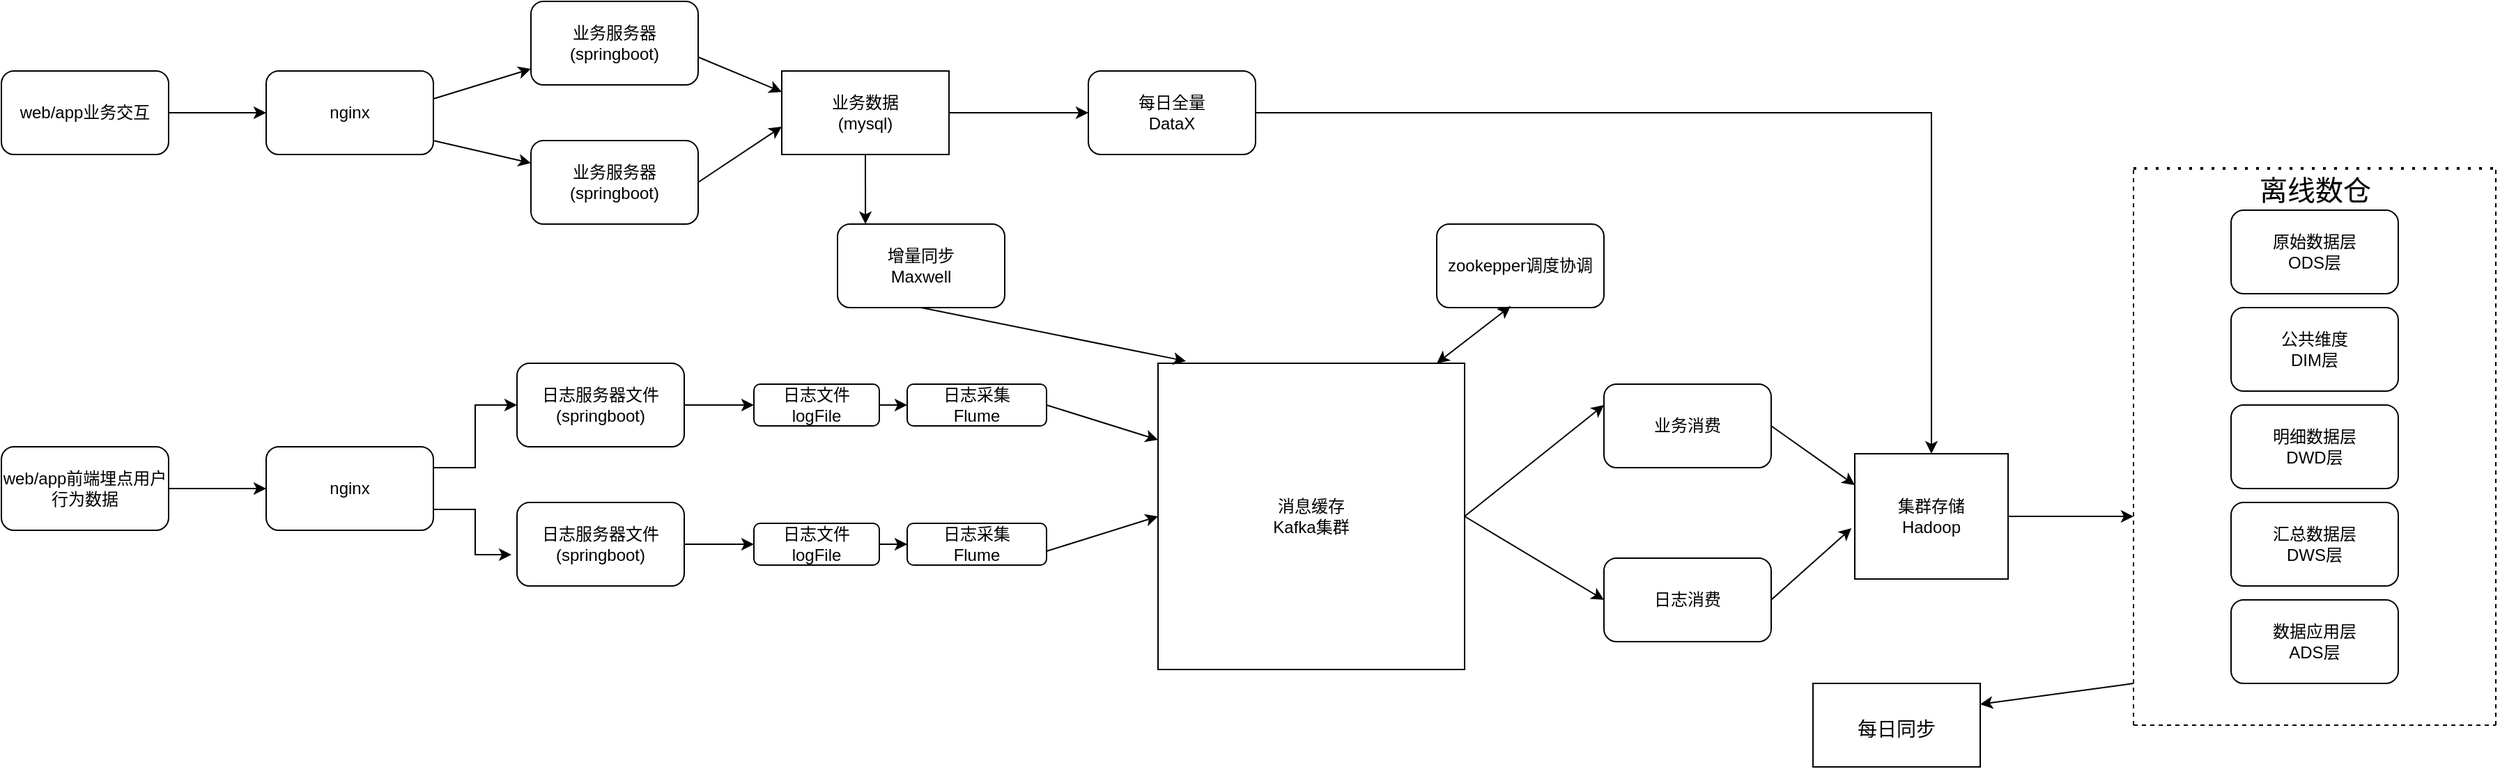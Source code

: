 <mxfile version="20.2.3" type="github">
  <diagram id="mUF7Dhoywo7Pxl9o-WP5" name="第 1 页">
    <mxGraphModel dx="1384" dy="921" grid="1" gridSize="10" guides="1" tooltips="1" connect="1" arrows="1" fold="1" page="1" pageScale="1" pageWidth="1920" pageHeight="1200" math="0" shadow="0">
      <root>
        <mxCell id="0" />
        <mxCell id="1" parent="0" />
        <mxCell id="dPiE7eh1zPIa-c6Ro65R-3" style="edgeStyle=orthogonalEdgeStyle;rounded=0;orthogonalLoop=1;jettySize=auto;html=1;exitX=1;exitY=0.5;exitDx=0;exitDy=0;" edge="1" parent="1" source="dPiE7eh1zPIa-c6Ro65R-1">
          <mxGeometry relative="1" as="geometry">
            <mxPoint x="250" y="110" as="targetPoint" />
          </mxGeometry>
        </mxCell>
        <mxCell id="dPiE7eh1zPIa-c6Ro65R-1" value="web/app业务交互" style="rounded=1;whiteSpace=wrap;html=1;" vertex="1" parent="1">
          <mxGeometry x="60" y="80" width="120" height="60" as="geometry" />
        </mxCell>
        <mxCell id="dPiE7eh1zPIa-c6Ro65R-4" value="nginx" style="rounded=1;whiteSpace=wrap;html=1;" vertex="1" parent="1">
          <mxGeometry x="250" y="80" width="120" height="60" as="geometry" />
        </mxCell>
        <mxCell id="dPiE7eh1zPIa-c6Ro65R-6" value="" style="endArrow=classic;html=1;rounded=0;" edge="1" parent="1" target="dPiE7eh1zPIa-c6Ro65R-9">
          <mxGeometry width="50" height="50" relative="1" as="geometry">
            <mxPoint x="370" y="100" as="sourcePoint" />
            <mxPoint x="440" y="70" as="targetPoint" />
          </mxGeometry>
        </mxCell>
        <mxCell id="dPiE7eh1zPIa-c6Ro65R-7" value="" style="endArrow=classic;html=1;rounded=0;" edge="1" parent="1" target="dPiE7eh1zPIa-c6Ro65R-8">
          <mxGeometry width="50" height="50" relative="1" as="geometry">
            <mxPoint x="370" y="130" as="sourcePoint" />
            <mxPoint x="440" y="150" as="targetPoint" />
          </mxGeometry>
        </mxCell>
        <mxCell id="dPiE7eh1zPIa-c6Ro65R-8" value="业务服务器&lt;br&gt;(springboot)" style="rounded=1;whiteSpace=wrap;html=1;" vertex="1" parent="1">
          <mxGeometry x="440" y="130" width="120" height="60" as="geometry" />
        </mxCell>
        <mxCell id="dPiE7eh1zPIa-c6Ro65R-9" value="业务服务器&lt;br&gt;(springboot)" style="rounded=1;whiteSpace=wrap;html=1;" vertex="1" parent="1">
          <mxGeometry x="440" y="30" width="120" height="60" as="geometry" />
        </mxCell>
        <mxCell id="dPiE7eh1zPIa-c6Ro65R-16" style="edgeStyle=orthogonalEdgeStyle;rounded=0;orthogonalLoop=1;jettySize=auto;html=1;exitX=1;exitY=0.5;exitDx=0;exitDy=0;entryX=0;entryY=0.5;entryDx=0;entryDy=0;" edge="1" parent="1" source="dPiE7eh1zPIa-c6Ro65R-10" target="dPiE7eh1zPIa-c6Ro65R-15">
          <mxGeometry relative="1" as="geometry" />
        </mxCell>
        <mxCell id="dPiE7eh1zPIa-c6Ro65R-10" value="业务数据&lt;br&gt;(mysql)" style="rounded=0;whiteSpace=wrap;html=1;" vertex="1" parent="1">
          <mxGeometry x="620" y="80" width="120" height="60" as="geometry" />
        </mxCell>
        <mxCell id="dPiE7eh1zPIa-c6Ro65R-13" value="" style="endArrow=classic;html=1;rounded=0;exitX=1;exitY=0.5;exitDx=0;exitDy=0;" edge="1" parent="1" source="dPiE7eh1zPIa-c6Ro65R-8">
          <mxGeometry width="50" height="50" relative="1" as="geometry">
            <mxPoint x="570" y="170" as="sourcePoint" />
            <mxPoint x="620" y="120" as="targetPoint" />
          </mxGeometry>
        </mxCell>
        <mxCell id="dPiE7eh1zPIa-c6Ro65R-14" value="" style="endArrow=classic;html=1;rounded=0;entryX=0;entryY=0.25;entryDx=0;entryDy=0;" edge="1" parent="1" target="dPiE7eh1zPIa-c6Ro65R-10">
          <mxGeometry width="50" height="50" relative="1" as="geometry">
            <mxPoint x="560" y="70" as="sourcePoint" />
            <mxPoint x="610" y="20" as="targetPoint" />
          </mxGeometry>
        </mxCell>
        <mxCell id="dPiE7eh1zPIa-c6Ro65R-54" style="edgeStyle=orthogonalEdgeStyle;rounded=0;orthogonalLoop=1;jettySize=auto;html=1;exitX=1;exitY=0.5;exitDx=0;exitDy=0;entryX=0.5;entryY=0;entryDx=0;entryDy=0;" edge="1" parent="1" source="dPiE7eh1zPIa-c6Ro65R-15" target="dPiE7eh1zPIa-c6Ro65R-42">
          <mxGeometry relative="1" as="geometry" />
        </mxCell>
        <mxCell id="dPiE7eh1zPIa-c6Ro65R-15" value="每日全量&lt;br&gt;DataX" style="rounded=1;whiteSpace=wrap;html=1;" vertex="1" parent="1">
          <mxGeometry x="840" y="80" width="120" height="60" as="geometry" />
        </mxCell>
        <mxCell id="dPiE7eh1zPIa-c6Ro65R-19" style="edgeStyle=orthogonalEdgeStyle;rounded=0;orthogonalLoop=1;jettySize=auto;html=1;exitX=1;exitY=0.5;exitDx=0;exitDy=0;entryX=0;entryY=0.5;entryDx=0;entryDy=0;" edge="1" parent="1" source="dPiE7eh1zPIa-c6Ro65R-17" target="dPiE7eh1zPIa-c6Ro65R-18">
          <mxGeometry relative="1" as="geometry" />
        </mxCell>
        <mxCell id="dPiE7eh1zPIa-c6Ro65R-17" value="web/app前端埋点用户行为数据" style="rounded=1;whiteSpace=wrap;html=1;" vertex="1" parent="1">
          <mxGeometry x="60" y="350" width="120" height="60" as="geometry" />
        </mxCell>
        <mxCell id="dPiE7eh1zPIa-c6Ro65R-24" style="edgeStyle=orthogonalEdgeStyle;rounded=0;orthogonalLoop=1;jettySize=auto;html=1;exitX=1;exitY=0.25;exitDx=0;exitDy=0;entryX=0;entryY=0.5;entryDx=0;entryDy=0;" edge="1" parent="1" source="dPiE7eh1zPIa-c6Ro65R-18" target="dPiE7eh1zPIa-c6Ro65R-20">
          <mxGeometry relative="1" as="geometry">
            <Array as="points">
              <mxPoint x="400" y="365" />
              <mxPoint x="400" y="320" />
            </Array>
          </mxGeometry>
        </mxCell>
        <mxCell id="dPiE7eh1zPIa-c6Ro65R-25" style="edgeStyle=orthogonalEdgeStyle;rounded=0;orthogonalLoop=1;jettySize=auto;html=1;exitX=1;exitY=0.75;exitDx=0;exitDy=0;entryX=-0.033;entryY=0.625;entryDx=0;entryDy=0;entryPerimeter=0;" edge="1" parent="1" source="dPiE7eh1zPIa-c6Ro65R-18" target="dPiE7eh1zPIa-c6Ro65R-22">
          <mxGeometry relative="1" as="geometry" />
        </mxCell>
        <mxCell id="dPiE7eh1zPIa-c6Ro65R-18" value="nginx" style="rounded=1;whiteSpace=wrap;html=1;" vertex="1" parent="1">
          <mxGeometry x="250" y="350" width="120" height="60" as="geometry" />
        </mxCell>
        <mxCell id="dPiE7eh1zPIa-c6Ro65R-28" style="edgeStyle=orthogonalEdgeStyle;rounded=0;orthogonalLoop=1;jettySize=auto;html=1;exitX=1;exitY=0.5;exitDx=0;exitDy=0;entryX=0;entryY=0.5;entryDx=0;entryDy=0;" edge="1" parent="1" source="dPiE7eh1zPIa-c6Ro65R-20" target="dPiE7eh1zPIa-c6Ro65R-26">
          <mxGeometry relative="1" as="geometry" />
        </mxCell>
        <mxCell id="dPiE7eh1zPIa-c6Ro65R-20" value="日志服务器文件&lt;br&gt;(springboot)" style="rounded=1;whiteSpace=wrap;html=1;" vertex="1" parent="1">
          <mxGeometry x="430" y="290" width="120" height="60" as="geometry" />
        </mxCell>
        <mxCell id="dPiE7eh1zPIa-c6Ro65R-29" style="edgeStyle=orthogonalEdgeStyle;rounded=0;orthogonalLoop=1;jettySize=auto;html=1;exitX=1;exitY=0.5;exitDx=0;exitDy=0;entryX=0;entryY=0.5;entryDx=0;entryDy=0;" edge="1" parent="1" source="dPiE7eh1zPIa-c6Ro65R-22" target="dPiE7eh1zPIa-c6Ro65R-27">
          <mxGeometry relative="1" as="geometry" />
        </mxCell>
        <mxCell id="dPiE7eh1zPIa-c6Ro65R-22" value="日志服务器文件&lt;br&gt;(springboot)" style="rounded=1;whiteSpace=wrap;html=1;" vertex="1" parent="1">
          <mxGeometry x="430" y="390" width="120" height="60" as="geometry" />
        </mxCell>
        <mxCell id="dPiE7eh1zPIa-c6Ro65R-32" style="edgeStyle=orthogonalEdgeStyle;rounded=0;orthogonalLoop=1;jettySize=auto;html=1;exitX=1;exitY=0.5;exitDx=0;exitDy=0;entryX=0;entryY=0.5;entryDx=0;entryDy=0;" edge="1" parent="1" source="dPiE7eh1zPIa-c6Ro65R-26" target="dPiE7eh1zPIa-c6Ro65R-30">
          <mxGeometry relative="1" as="geometry" />
        </mxCell>
        <mxCell id="dPiE7eh1zPIa-c6Ro65R-26" value="日志文件&lt;br&gt;logFile" style="rounded=1;whiteSpace=wrap;html=1;" vertex="1" parent="1">
          <mxGeometry x="600" y="305" width="90" height="30" as="geometry" />
        </mxCell>
        <mxCell id="dPiE7eh1zPIa-c6Ro65R-33" style="edgeStyle=orthogonalEdgeStyle;rounded=0;orthogonalLoop=1;jettySize=auto;html=1;exitX=1;exitY=0.5;exitDx=0;exitDy=0;" edge="1" parent="1" source="dPiE7eh1zPIa-c6Ro65R-27" target="dPiE7eh1zPIa-c6Ro65R-31">
          <mxGeometry relative="1" as="geometry" />
        </mxCell>
        <mxCell id="dPiE7eh1zPIa-c6Ro65R-27" value="日志文件&lt;br&gt;logFile" style="rounded=1;whiteSpace=wrap;html=1;" vertex="1" parent="1">
          <mxGeometry x="600" y="405" width="90" height="30" as="geometry" />
        </mxCell>
        <mxCell id="dPiE7eh1zPIa-c6Ro65R-30" value="日志采集&lt;br&gt;Flume" style="rounded=1;whiteSpace=wrap;html=1;" vertex="1" parent="1">
          <mxGeometry x="710" y="305" width="100" height="30" as="geometry" />
        </mxCell>
        <mxCell id="dPiE7eh1zPIa-c6Ro65R-31" value="日志采集&lt;br&gt;Flume" style="rounded=1;whiteSpace=wrap;html=1;" vertex="1" parent="1">
          <mxGeometry x="710" y="405" width="100" height="30" as="geometry" />
        </mxCell>
        <mxCell id="dPiE7eh1zPIa-c6Ro65R-34" value="消息缓存&lt;br&gt;Kafka集群" style="whiteSpace=wrap;html=1;aspect=fixed;" vertex="1" parent="1">
          <mxGeometry x="890" y="290" width="220" height="220" as="geometry" />
        </mxCell>
        <mxCell id="dPiE7eh1zPIa-c6Ro65R-35" value="zookepper调度协调" style="rounded=1;whiteSpace=wrap;html=1;" vertex="1" parent="1">
          <mxGeometry x="1090" y="190" width="120" height="60" as="geometry" />
        </mxCell>
        <mxCell id="dPiE7eh1zPIa-c6Ro65R-36" value="" style="endArrow=classic;startArrow=classic;html=1;rounded=0;entryX=0.442;entryY=0.983;entryDx=0;entryDy=0;entryPerimeter=0;" edge="1" parent="1" target="dPiE7eh1zPIa-c6Ro65R-35">
          <mxGeometry width="50" height="50" relative="1" as="geometry">
            <mxPoint x="1090" y="290" as="sourcePoint" />
            <mxPoint x="1140" y="240" as="targetPoint" />
          </mxGeometry>
        </mxCell>
        <mxCell id="dPiE7eh1zPIa-c6Ro65R-40" value="" style="endArrow=classic;html=1;rounded=0;entryX=0;entryY=0.5;entryDx=0;entryDy=0;" edge="1" parent="1" target="dPiE7eh1zPIa-c6Ro65R-34">
          <mxGeometry width="50" height="50" relative="1" as="geometry">
            <mxPoint x="810" y="425" as="sourcePoint" />
            <mxPoint x="860" y="375" as="targetPoint" />
          </mxGeometry>
        </mxCell>
        <mxCell id="dPiE7eh1zPIa-c6Ro65R-41" value="" style="endArrow=classic;html=1;rounded=0;entryX=0;entryY=0.25;entryDx=0;entryDy=0;" edge="1" parent="1" target="dPiE7eh1zPIa-c6Ro65R-34">
          <mxGeometry width="50" height="50" relative="1" as="geometry">
            <mxPoint x="810" y="320" as="sourcePoint" />
            <mxPoint x="860" y="270" as="targetPoint" />
          </mxGeometry>
        </mxCell>
        <mxCell id="dPiE7eh1zPIa-c6Ro65R-65" style="edgeStyle=orthogonalEdgeStyle;rounded=0;orthogonalLoop=1;jettySize=auto;html=1;fontSize=20;" edge="1" parent="1" source="dPiE7eh1zPIa-c6Ro65R-42">
          <mxGeometry relative="1" as="geometry">
            <mxPoint x="1590" y="400" as="targetPoint" />
          </mxGeometry>
        </mxCell>
        <mxCell id="dPiE7eh1zPIa-c6Ro65R-42" value="集群存储&lt;br&gt;Hadoop" style="rounded=0;whiteSpace=wrap;html=1;" vertex="1" parent="1">
          <mxGeometry x="1390" y="355" width="110" height="90" as="geometry" />
        </mxCell>
        <mxCell id="dPiE7eh1zPIa-c6Ro65R-43" value="业务消费" style="rounded=1;whiteSpace=wrap;html=1;" vertex="1" parent="1">
          <mxGeometry x="1210" y="305" width="120" height="60" as="geometry" />
        </mxCell>
        <mxCell id="dPiE7eh1zPIa-c6Ro65R-44" value="日志消费" style="rounded=1;whiteSpace=wrap;html=1;" vertex="1" parent="1">
          <mxGeometry x="1210" y="430" width="120" height="60" as="geometry" />
        </mxCell>
        <mxCell id="dPiE7eh1zPIa-c6Ro65R-45" value="" style="endArrow=classic;html=1;rounded=0;entryX=-0.022;entryY=0.594;entryDx=0;entryDy=0;entryPerimeter=0;" edge="1" parent="1" target="dPiE7eh1zPIa-c6Ro65R-42">
          <mxGeometry width="50" height="50" relative="1" as="geometry">
            <mxPoint x="1330" y="460" as="sourcePoint" />
            <mxPoint x="1380" y="410" as="targetPoint" />
          </mxGeometry>
        </mxCell>
        <mxCell id="dPiE7eh1zPIa-c6Ro65R-46" value="" style="endArrow=classic;html=1;rounded=0;entryX=0;entryY=0.25;entryDx=0;entryDy=0;" edge="1" parent="1" target="dPiE7eh1zPIa-c6Ro65R-42">
          <mxGeometry width="50" height="50" relative="1" as="geometry">
            <mxPoint x="1330" y="335" as="sourcePoint" />
            <mxPoint x="1380" y="285" as="targetPoint" />
          </mxGeometry>
        </mxCell>
        <mxCell id="dPiE7eh1zPIa-c6Ro65R-47" value="" style="endArrow=classic;html=1;rounded=0;entryX=0;entryY=0.5;entryDx=0;entryDy=0;exitX=1;exitY=0.5;exitDx=0;exitDy=0;" edge="1" parent="1" source="dPiE7eh1zPIa-c6Ro65R-34" target="dPiE7eh1zPIa-c6Ro65R-44">
          <mxGeometry width="50" height="50" relative="1" as="geometry">
            <mxPoint x="1110" y="480" as="sourcePoint" />
            <mxPoint x="1160" y="430" as="targetPoint" />
          </mxGeometry>
        </mxCell>
        <mxCell id="dPiE7eh1zPIa-c6Ro65R-48" value="" style="endArrow=classic;html=1;rounded=0;entryX=0;entryY=0.25;entryDx=0;entryDy=0;exitX=1;exitY=0.5;exitDx=0;exitDy=0;" edge="1" parent="1" source="dPiE7eh1zPIa-c6Ro65R-34" target="dPiE7eh1zPIa-c6Ro65R-43">
          <mxGeometry width="50" height="50" relative="1" as="geometry">
            <mxPoint x="1110" y="345" as="sourcePoint" />
            <mxPoint x="1160" y="295" as="targetPoint" />
          </mxGeometry>
        </mxCell>
        <mxCell id="dPiE7eh1zPIa-c6Ro65R-51" value="增量同步&lt;br&gt;Maxwell" style="rounded=1;whiteSpace=wrap;html=1;" vertex="1" parent="1">
          <mxGeometry x="660" y="190" width="120" height="60" as="geometry" />
        </mxCell>
        <mxCell id="dPiE7eh1zPIa-c6Ro65R-52" value="" style="endArrow=classic;html=1;rounded=0;entryX=0.167;entryY=0;entryDx=0;entryDy=0;entryPerimeter=0;" edge="1" parent="1" target="dPiE7eh1zPIa-c6Ro65R-51">
          <mxGeometry width="50" height="50" relative="1" as="geometry">
            <mxPoint x="680" y="140" as="sourcePoint" />
            <mxPoint x="730" y="90" as="targetPoint" />
          </mxGeometry>
        </mxCell>
        <mxCell id="dPiE7eh1zPIa-c6Ro65R-53" value="" style="endArrow=classic;html=1;rounded=0;entryX=0.091;entryY=-0.007;entryDx=0;entryDy=0;entryPerimeter=0;exitX=0.5;exitY=1;exitDx=0;exitDy=0;" edge="1" parent="1" source="dPiE7eh1zPIa-c6Ro65R-51" target="dPiE7eh1zPIa-c6Ro65R-34">
          <mxGeometry width="50" height="50" relative="1" as="geometry">
            <mxPoint x="780" y="245" as="sourcePoint" />
            <mxPoint x="830" y="195" as="targetPoint" />
          </mxGeometry>
        </mxCell>
        <mxCell id="dPiE7eh1zPIa-c6Ro65R-55" value="" style="endArrow=none;dashed=1;html=1;dashPattern=1 3;strokeWidth=2;rounded=0;" edge="1" parent="1">
          <mxGeometry width="50" height="50" relative="1" as="geometry">
            <mxPoint x="1590" y="150" as="sourcePoint" />
            <mxPoint x="1850" y="150" as="targetPoint" />
          </mxGeometry>
        </mxCell>
        <mxCell id="dPiE7eh1zPIa-c6Ro65R-56" value="" style="endArrow=none;dashed=1;html=1;rounded=0;" edge="1" parent="1">
          <mxGeometry width="50" height="50" relative="1" as="geometry">
            <mxPoint x="1590" y="550" as="sourcePoint" />
            <mxPoint x="1590" y="150" as="targetPoint" />
          </mxGeometry>
        </mxCell>
        <mxCell id="dPiE7eh1zPIa-c6Ro65R-57" value="" style="endArrow=none;dashed=1;html=1;rounded=0;" edge="1" parent="1">
          <mxGeometry width="50" height="50" relative="1" as="geometry">
            <mxPoint x="1850" y="550" as="sourcePoint" />
            <mxPoint x="1850" y="150" as="targetPoint" />
          </mxGeometry>
        </mxCell>
        <mxCell id="dPiE7eh1zPIa-c6Ro65R-58" value="" style="endArrow=none;dashed=1;html=1;rounded=0;" edge="1" parent="1">
          <mxGeometry width="50" height="50" relative="1" as="geometry">
            <mxPoint x="1590" y="550" as="sourcePoint" />
            <mxPoint x="1850" y="550" as="targetPoint" />
          </mxGeometry>
        </mxCell>
        <mxCell id="dPiE7eh1zPIa-c6Ro65R-59" value="数据应用层&lt;br&gt;ADS层" style="rounded=1;whiteSpace=wrap;html=1;" vertex="1" parent="1">
          <mxGeometry x="1660" y="460" width="120" height="60" as="geometry" />
        </mxCell>
        <mxCell id="dPiE7eh1zPIa-c6Ro65R-60" value="汇总数据层&lt;br&gt;DWS层" style="rounded=1;whiteSpace=wrap;html=1;" vertex="1" parent="1">
          <mxGeometry x="1660" y="390" width="120" height="60" as="geometry" />
        </mxCell>
        <mxCell id="dPiE7eh1zPIa-c6Ro65R-61" value="明细数据层&lt;br&gt;DWD层" style="rounded=1;whiteSpace=wrap;html=1;" vertex="1" parent="1">
          <mxGeometry x="1660" y="320" width="120" height="60" as="geometry" />
        </mxCell>
        <mxCell id="dPiE7eh1zPIa-c6Ro65R-62" value="公共维度&lt;br&gt;DIM层" style="rounded=1;whiteSpace=wrap;html=1;" vertex="1" parent="1">
          <mxGeometry x="1660" y="250" width="120" height="60" as="geometry" />
        </mxCell>
        <mxCell id="dPiE7eh1zPIa-c6Ro65R-63" value="原始数据层&lt;br&gt;ODS层" style="rounded=1;whiteSpace=wrap;html=1;" vertex="1" parent="1">
          <mxGeometry x="1660" y="180" width="120" height="60" as="geometry" />
        </mxCell>
        <mxCell id="dPiE7eh1zPIa-c6Ro65R-64" value="&lt;font style=&quot;font-size: 20px;&quot;&gt;离线数仓&lt;/font&gt;" style="text;html=1;align=center;verticalAlign=middle;resizable=0;points=[];autosize=1;strokeColor=none;fillColor=none;" vertex="1" parent="1">
          <mxGeometry x="1670" y="145" width="100" height="40" as="geometry" />
        </mxCell>
        <mxCell id="dPiE7eh1zPIa-c6Ro65R-67" value="&lt;font style=&quot;font-size: 14px;&quot;&gt;每日同步&lt;/font&gt;" style="rounded=0;whiteSpace=wrap;html=1;fontSize=20;" vertex="1" parent="1">
          <mxGeometry x="1360" y="520" width="120" height="60" as="geometry" />
        </mxCell>
        <mxCell id="dPiE7eh1zPIa-c6Ro65R-69" value="" style="endArrow=classic;html=1;rounded=0;fontSize=14;entryX=1;entryY=0.25;entryDx=0;entryDy=0;" edge="1" parent="1" target="dPiE7eh1zPIa-c6Ro65R-67">
          <mxGeometry width="50" height="50" relative="1" as="geometry">
            <mxPoint x="1590" y="520" as="sourcePoint" />
            <mxPoint x="1470" y="510" as="targetPoint" />
            <Array as="points">
              <mxPoint x="1590" y="520" />
            </Array>
          </mxGeometry>
        </mxCell>
      </root>
    </mxGraphModel>
  </diagram>
</mxfile>
